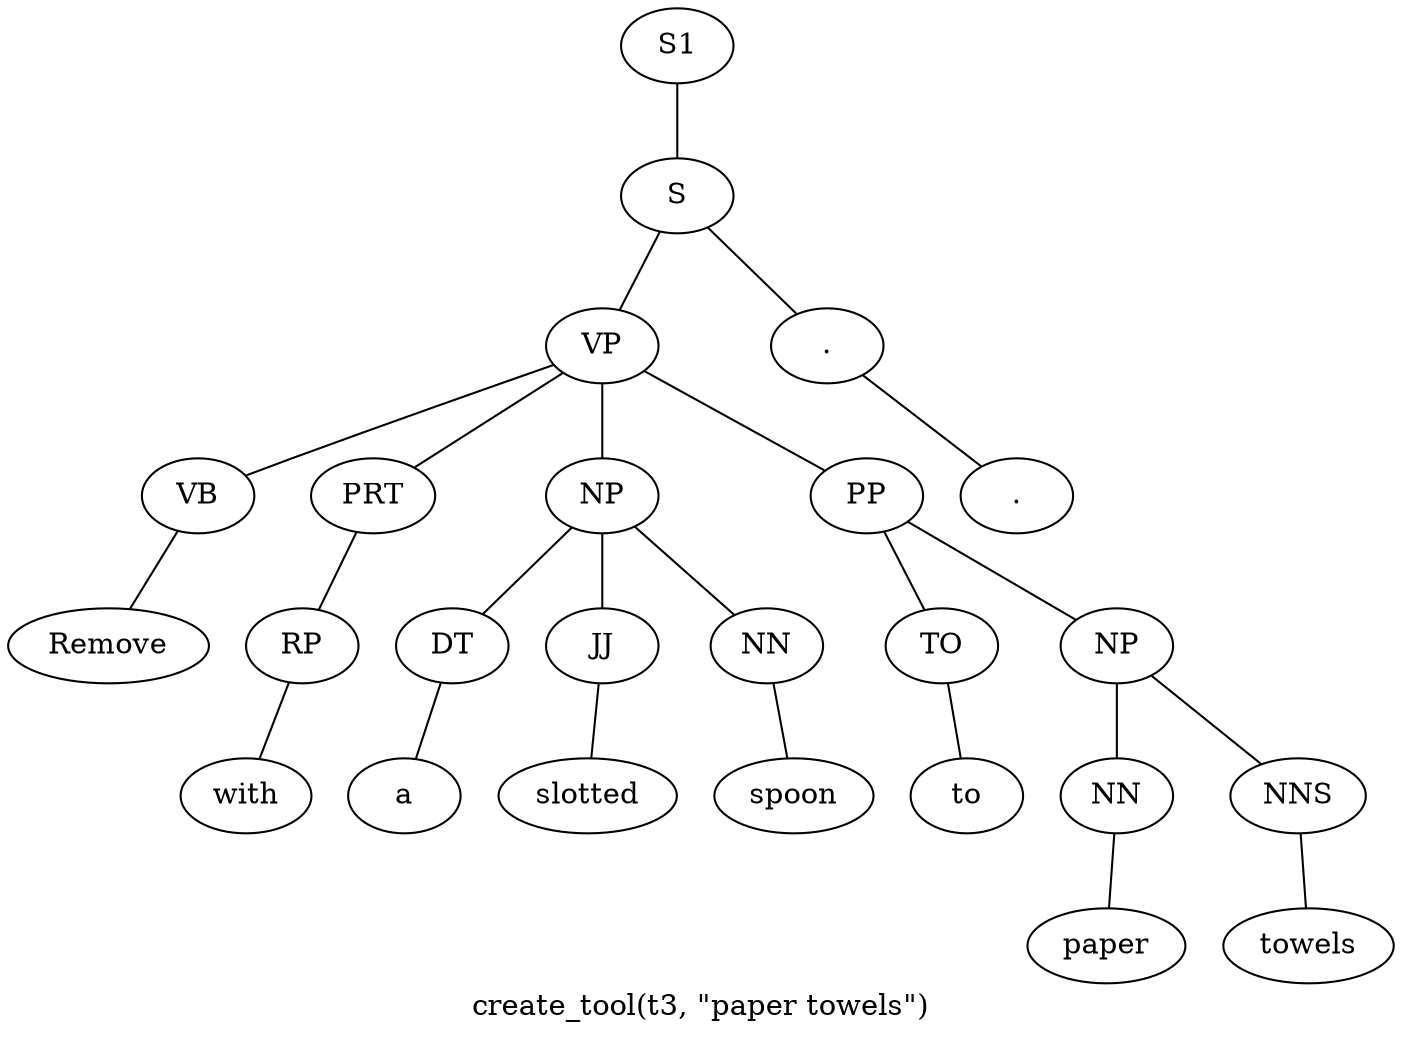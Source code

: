 graph SyntaxGraph {
	label = "create_tool(t3, \"paper towels\")";
	Node0 [label="S1"];
	Node1 [label="S"];
	Node2 [label="VP"];
	Node3 [label="VB"];
	Node4 [label="Remove"];
	Node5 [label="PRT"];
	Node6 [label="RP"];
	Node7 [label="with"];
	Node8 [label="NP"];
	Node9 [label="DT"];
	Node10 [label="a"];
	Node11 [label="JJ"];
	Node12 [label="slotted"];
	Node13 [label="NN"];
	Node14 [label="spoon"];
	Node15 [label="PP"];
	Node16 [label="TO"];
	Node17 [label="to"];
	Node18 [label="NP"];
	Node19 [label="NN"];
	Node20 [label="paper"];
	Node21 [label="NNS"];
	Node22 [label="towels"];
	Node23 [label="."];
	Node24 [label="."];

	Node0 -- Node1;
	Node1 -- Node2;
	Node1 -- Node23;
	Node2 -- Node3;
	Node2 -- Node5;
	Node2 -- Node8;
	Node2 -- Node15;
	Node3 -- Node4;
	Node5 -- Node6;
	Node6 -- Node7;
	Node8 -- Node9;
	Node8 -- Node11;
	Node8 -- Node13;
	Node9 -- Node10;
	Node11 -- Node12;
	Node13 -- Node14;
	Node15 -- Node16;
	Node15 -- Node18;
	Node16 -- Node17;
	Node18 -- Node19;
	Node18 -- Node21;
	Node19 -- Node20;
	Node21 -- Node22;
	Node23 -- Node24;
}